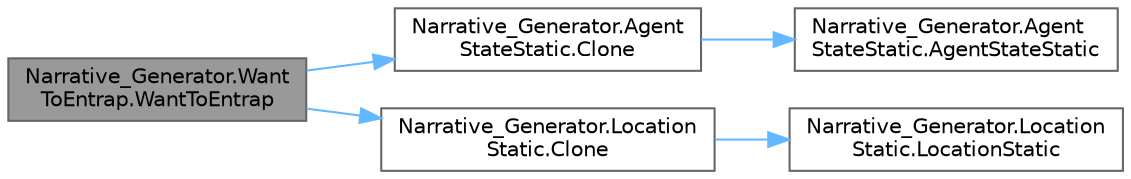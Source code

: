 digraph "Narrative_Generator.WantToEntrap.WantToEntrap"
{
 // LATEX_PDF_SIZE
  bgcolor="transparent";
  edge [fontname=Helvetica,fontsize=10,labelfontname=Helvetica,labelfontsize=10];
  node [fontname=Helvetica,fontsize=10,shape=box,height=0.2,width=0.4];
  rankdir="LR";
  Node1 [label="Narrative_Generator.Want\lToEntrap.WantToEntrap",height=0.2,width=0.4,color="gray40", fillcolor="grey60", style="filled", fontcolor="black",tooltip="Constructor with parameters of the WantToEntrap, which creates a new instance of the WantToEntrap bas..."];
  Node1 -> Node2 [color="steelblue1",style="solid"];
  Node2 [label="Narrative_Generator.Agent\lStateStatic.Clone",height=0.2,width=0.4,color="grey40", fillcolor="white", style="filled",URL="$class_narrative___generator_1_1_agent_state_static.html#a32adf4a2449433f482775916d9beb111",tooltip="Method for cloning an agent."];
  Node2 -> Node3 [color="steelblue1",style="solid"];
  Node3 [label="Narrative_Generator.Agent\lStateStatic.AgentStateStatic",height=0.2,width=0.4,color="grey40", fillcolor="white", style="filled",URL="$class_narrative___generator_1_1_agent_state_static.html#a4f099a7caf5f22743a45796618db1dc7",tooltip="Method-constructor of the static part of the agent (without input parameters)."];
  Node1 -> Node4 [color="steelblue1",style="solid"];
  Node4 [label="Narrative_Generator.Location\lStatic.Clone",height=0.2,width=0.4,color="grey40", fillcolor="white", style="filled",URL="$class_narrative___generator_1_1_location_static.html#a498d5901ac1ab5feb1c570f1fdb103b0",tooltip="A method for cloning a location."];
  Node4 -> Node5 [color="steelblue1",style="solid"];
  Node5 [label="Narrative_Generator.Location\lStatic.LocationStatic",height=0.2,width=0.4,color="grey40", fillcolor="white", style="filled",URL="$class_narrative___generator_1_1_location_static.html#a280497c90776ec47db6a306081b0930b",tooltip="Method constructor for the static part of the location."];
}
